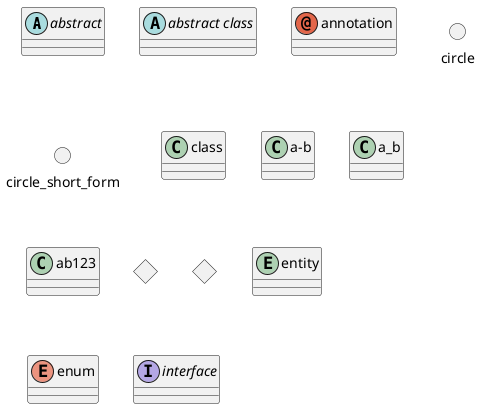 @startuml
abstract        abstract
abstract class  "abstract class"
annotation      annotation
circle          circle
()              circle_short_form
class           class
class           a-b
class           a_b
class           ab123
diamond         diamond
<>              diamond_short_form
entity          entity
enum            enum
interface       interface
@enduml
